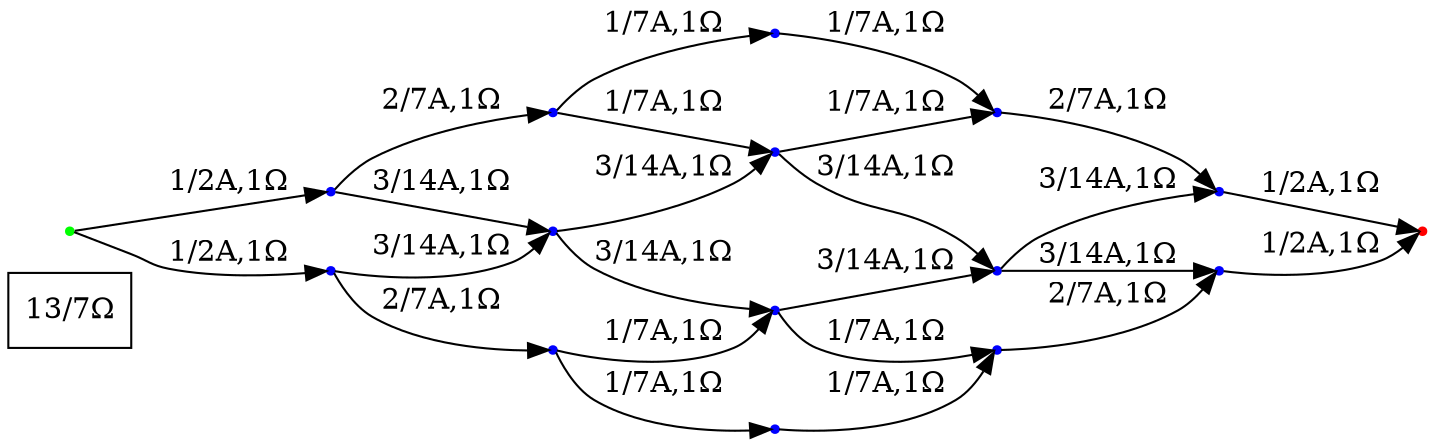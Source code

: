 digraph {
    rankdir = "LR";
    r [shape = rectangle, label = "13/7Ω"];
    1 [shape = point, color = green];
    2 [shape = point, color = blue];
    3 [shape = point, color = blue];
    4 [shape = point, color = blue];
    5 [shape = point, color = blue];
    6 [shape = point, color = blue];
    7 [shape = point, color = blue];
    8 [shape = point, color = blue];
    9 [shape = point, color = blue];
    10 [shape = point, color = blue];
    11 [shape = point, color = blue];
    12 [shape = point, color = blue];
    13 [shape = point, color = blue];
    14 [shape = point, color = blue];
    15 [shape = point, color = blue];
    16 [shape = point, color = red];
    1 -> 3 [label = "1/2A,1Ω"];
    1 -> 2 [label = "1/2A,1Ω"];
    2 -> 5 [label = "3/14A,1Ω"];
    2 -> 6 [label = "2/7A,1Ω"];
    3 -> 4 [label = "2/7A,1Ω"];
    3 -> 5 [label = "3/14A,1Ω"];
    4 -> 10 [label = "1/7A,1Ω"];
    4 -> 9 [label = "1/7A,1Ω"];
    5 -> 9 [label = "3/14A,1Ω"];
    5 -> 8 [label = "3/14A,1Ω"];
    6 -> 8 [label = "1/7A,1Ω"];
    6 -> 7 [label = "1/7A,1Ω"];
    7 -> 13 [label = "1/7A,1Ω"];
    8 -> 12 [label = "3/14A,1Ω"];
    8 -> 13 [label = "1/7A,1Ω"];
    9 -> 11 [label = "1/7A,1Ω"];
    9 -> 12 [label = "3/14A,1Ω"];
    10 -> 11 [label = "1/7A,1Ω"];
    11 -> 15 [label = "2/7A,1Ω"];
    12 -> 15 [label = "3/14A,1Ω"];
    12 -> 14 [label = "3/14A,1Ω"];
    13 -> 14 [label = "2/7A,1Ω"];
    14 -> 16 [label = "1/2A,1Ω"];
    15 -> 16 [label = "1/2A,1Ω"];
}

